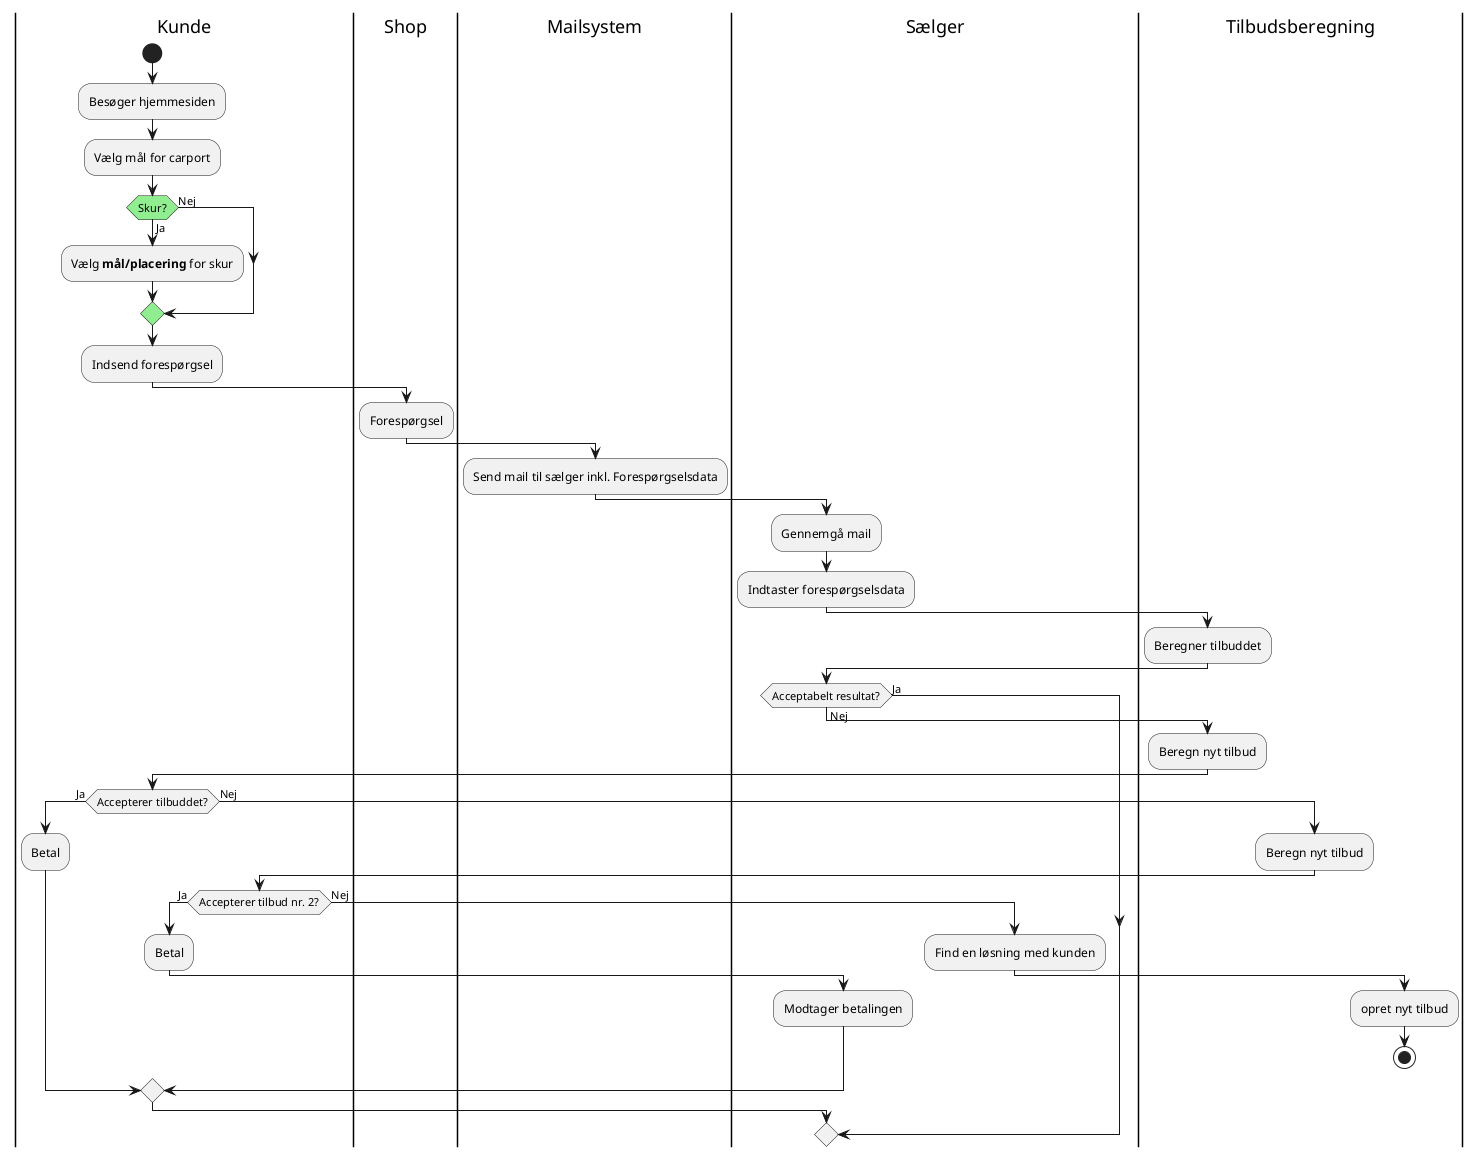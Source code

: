 @startuml
|#white|Kunde|
start
:Besøger hjemmesiden;
:Vælg mål for carport;
#lightgreen:if (Skur?) is (Nej) then
else (Ja)
:Vælg **mål/placering** for skur;
endif
:Indsend forespørgsel;
|Shop|
:Forespørgsel;
|Mailsystem|
:Send mail til sælger inkl. Forespørgselsdata;
|Sælger|
:Gennemgå mail;
:Indtaster forespørgselsdata;
|Tilbudsberegning|
:Beregner tilbuddet;
|Sælger|
if (Acceptabelt resultat?) is (Ja) then
else (Nej)
|Tilbudsberegning|
:Beregn nyt tilbud;
|Kunde|
if (Accepterer tilbuddet?) is (Ja) then
:Betal;
|Sælger|
else (Nej)
|Tilbudsberegning|
:Beregn nyt tilbud;

|Kunde|
If (Accepterer tilbud nr. 2?) is (Ja) then
:Betal;
|Sælger|
:Modtager betalingen;
else (Nej)
|Sælger|
:Find en løsning med kunden;
|Tilbudsberegning|
:opret nyt tilbud;


|Tilbudsberegning|


|Sælger|
|Mailsystem|
|Tilbudsberegning|

stop
@enduml